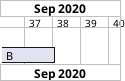{
  "sha1": "h4hukjrsgvm9hjs2qjy7lpj8vgoazdp",
  "insertion": {
    "when": "2024-06-03T18:59:29.144Z",
    "url": "https://github.com/plantuml/plantuml/issues/1664",
    "user": "plantuml@gmail.com"
  }
}
@startgantt

Print between 2020-09-01 and 2020-09-30
Printscale weekly

Project starts 2020-08-01
[A] starts 2020-08-01 and lasts 1 week
[B] starts 2020-09-01 and lasts 2 weeks

@endgantt
